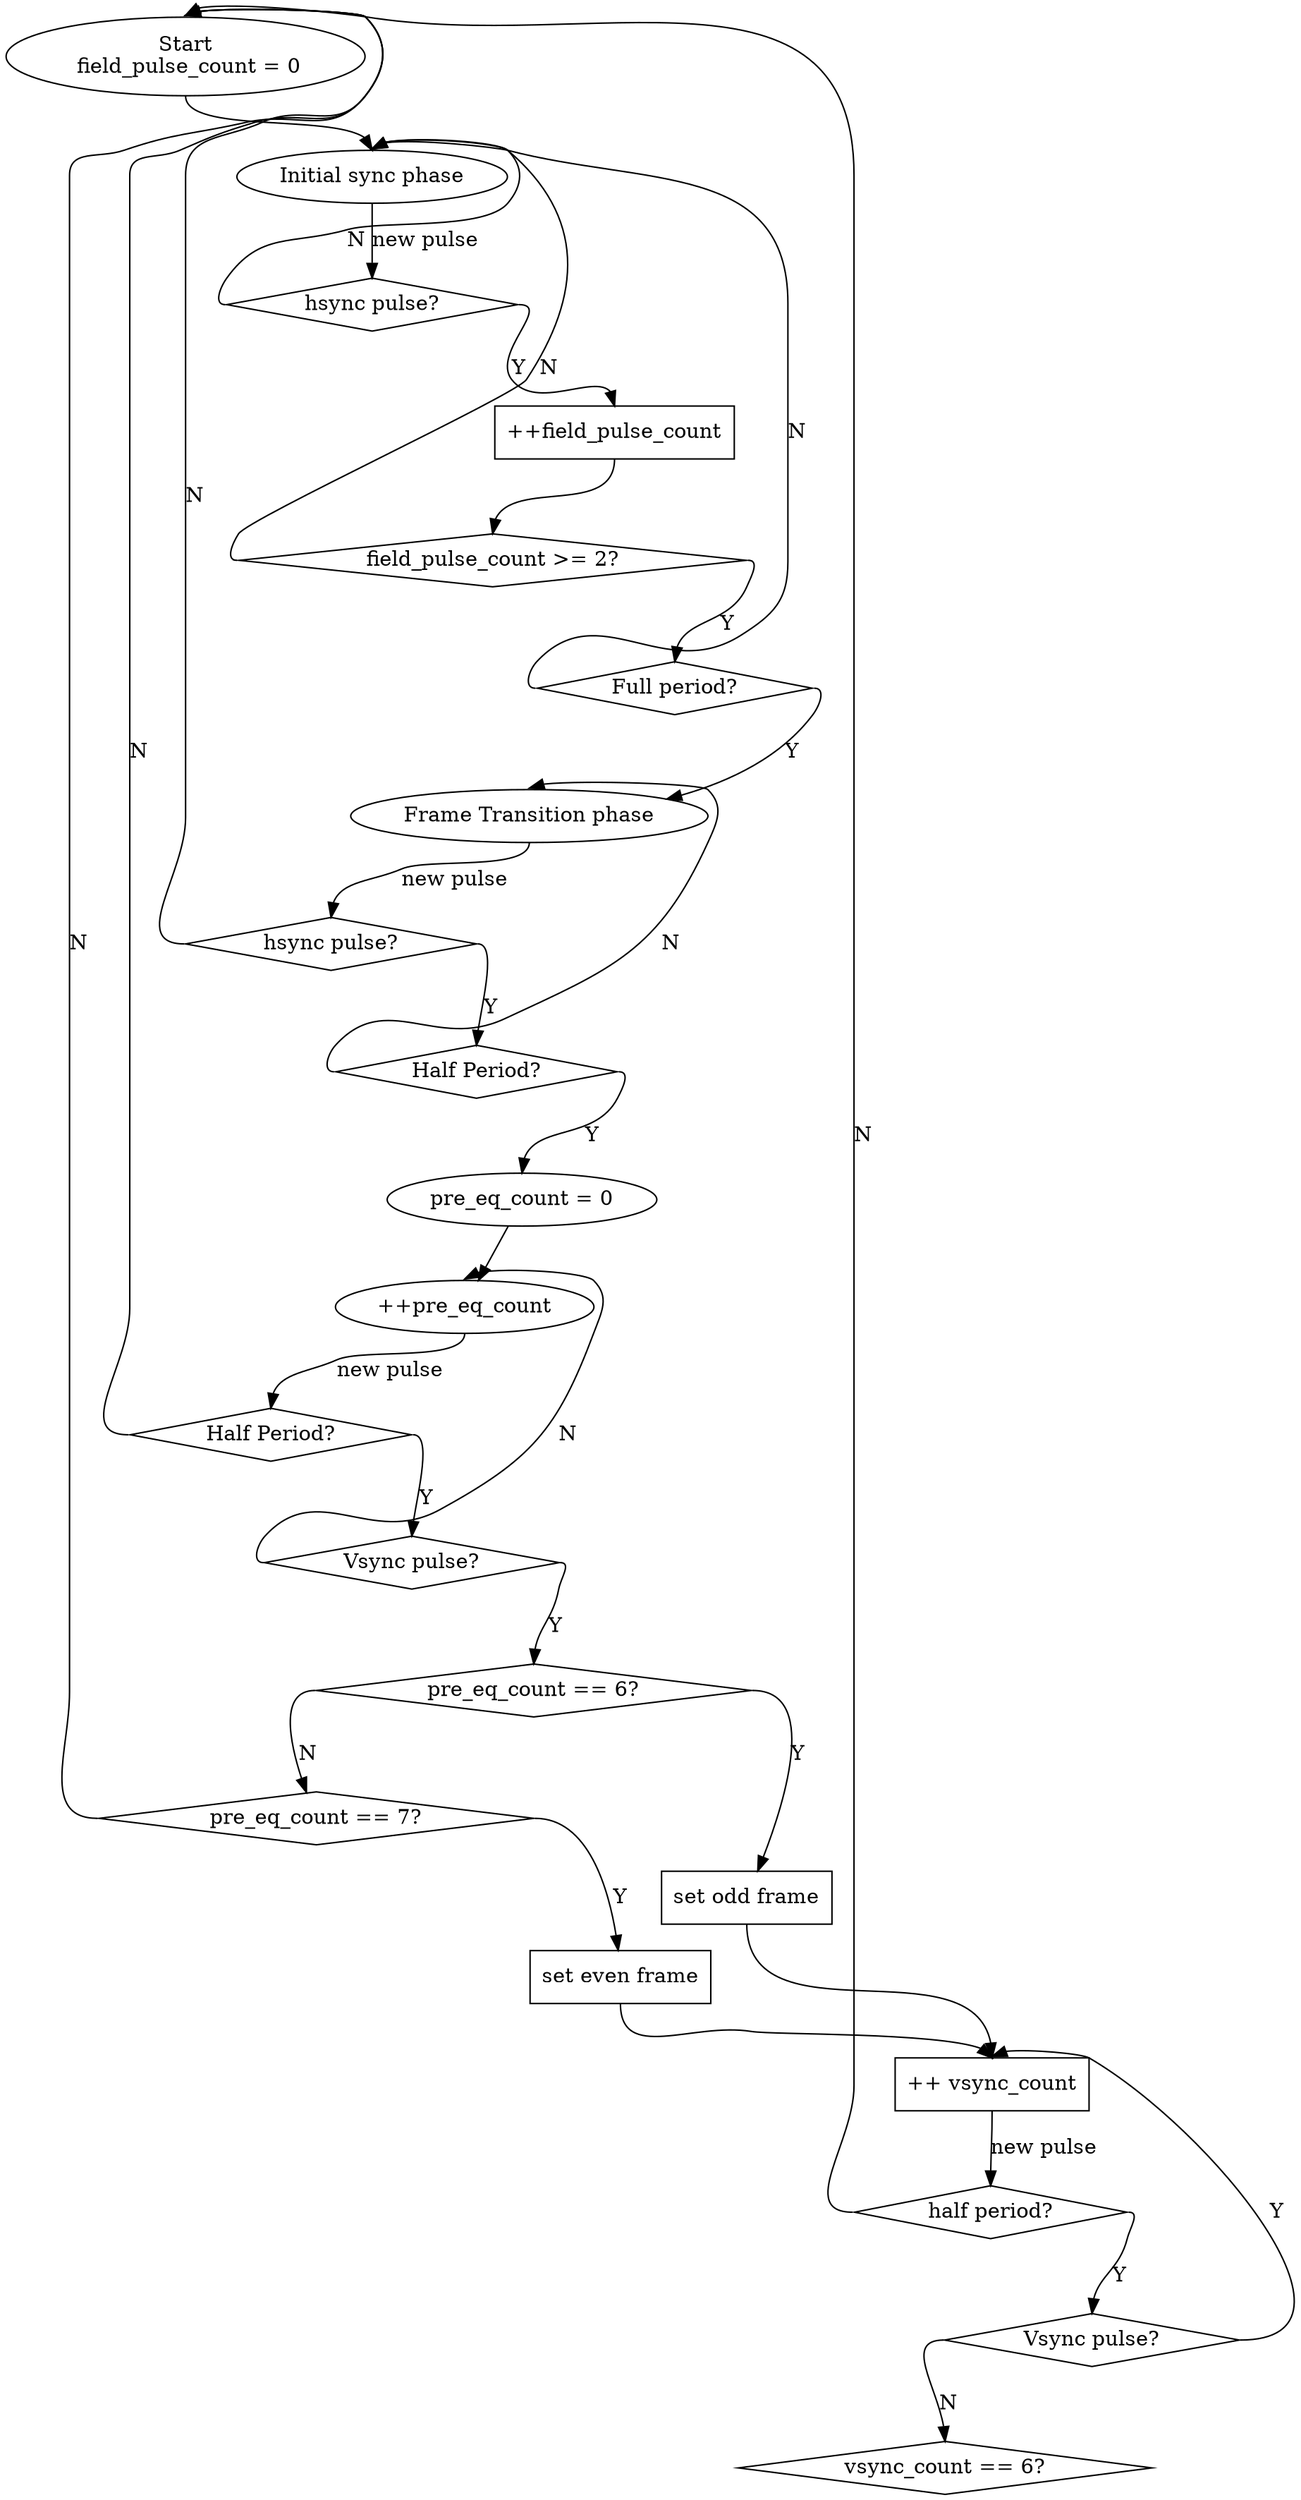 digraph G{

 Start  [label = "Start\n field_pulse_count = 0"];
 Start:s -> InitialSyncPhase:n;
 InitialSyncPhase [label = "Initial sync phase"];
 InitialSyncPhase:s -> InitialSyncPhaseChecktype:n [label = "new pulse"];
 InitialSyncPhaseChecktype [shape = diamond,label = "hsync pulse?"];
 InitialSyncPhaseChecktype:w -> InitialSyncPhase:n [ label = "N"];
 InitialSyncPhaseChecktype:e -> InitialSyncPhaseInc:n [ label = "Y"];
 InitialSyncPhaseInc [shape = rectangle,label = "++field_pulse_count"];
 InitialSyncPhaseInc:s -> InitialSyncPhaseCount:n;
 InitialSyncPhaseCount [ shape = diamond, label = "field_pulse_count >= 2?"];
 InitialSyncPhaseCount:w ->  InitialSyncPhase:n [label = "N"];
 InitialSyncPhaseCount:e ->  SyncPeriodCheck:n [ label = "Y"]; 
 SyncPeriodCheck [shape = diamond, label = "Full period?"];
 SyncPeriodCheck:w -> InitialSyncPhase:n [label = "N"];
 SyncPeriodCheck:e -> NewFrameCheck [ label = "Y"]; 
 NewFrameCheck [label = "Frame Transition phase"];
 NewFrameCheck:s -> NewFrameCheck1:n [label = "new pulse"];
 NewFrameCheck1 [shape = diamond,label = "hsync pulse?"];
 NewFrameCheck1:e -> NewFrameCheck2:n [label = "Y"];
 NewFrameCheck1:w -> Start:n [label = "N"];
 NewFrameCheck2 [shape = diamond,label =  "Half Period?"];
 InNewFrameInit [label = "pre_eq_count = 0"];
 NewFrameCheck2:e -> InNewFrameInit:n [label = "Y"];
 NewFrameCheck2:w -> NewFrameCheck:n [label = "N"];
 InNewFrame [label = "++pre_eq_count"];
 InNewFrameInit -> InNewFrame;
 InNewFrame1 [ shape = diamond,label =  "Half Period?"];
 InNewFrame:s -> InNewFrame1:n [label = "new pulse"];
 InNewFrame1:e -> InNewFrame2:n [label = "Y"];
 InNewFrame1:w -> Start:n [label = "N"];
 InNewFrame2 [shape = diamond, label = "Vsync pulse?"];
 InNewFrame2:e -> InVsyncInitOdd:n [label = "Y"];
 InNewFrame2:w -> InNewFrame:n [label = "N"];

 InVsyncInitOdd [shape = diamond,label = "pre_eq_count == 6?"];
 InVsyncInitOdd:e -> InVsyncOdd [label = "Y"];
 InVsyncInitOdd:w -> InVsyncInitEven [label = "N"];
 InVsyncInitEven [ shape = diamond ,label = "pre_eq_count == 7?"];
 InVsyncInitEven:e -> InVsyncEven [label = "Y"];
 InVsyncInitEven:w -> Start:n [label = "N"];
 InVsyncOdd [shape = rectangle,label = "set odd frame"];
 InVsyncEven [shape = rectangle,label = "set even frame"];
 InVsyncOdd:s -> InVsync:n;
 InVsyncEven:s -> InVsync:n;
 InVsync [shape = rectangle, label = "++ vsync_count"];
 InVsync:s -> InVsync1:n [ label = "new pulse"];
 InVsync1 [shape = "diamond", label = "half period?"];
 InVsync1:e -> InVsync2:n [ label = "Y"];
 InVsync1:w -> Start:n [ label = "N"];
 InVsync2 [shape = diamond, label = "Vsync pulse?"];
 InVsync2:e -> InVsync:n [ label = "Y"];
 InVsync2:w -> InVsync3:n [ label = "N"];
 InVsync3 [shape = diamond, label = "vsync_count == 6?"];
   
}
